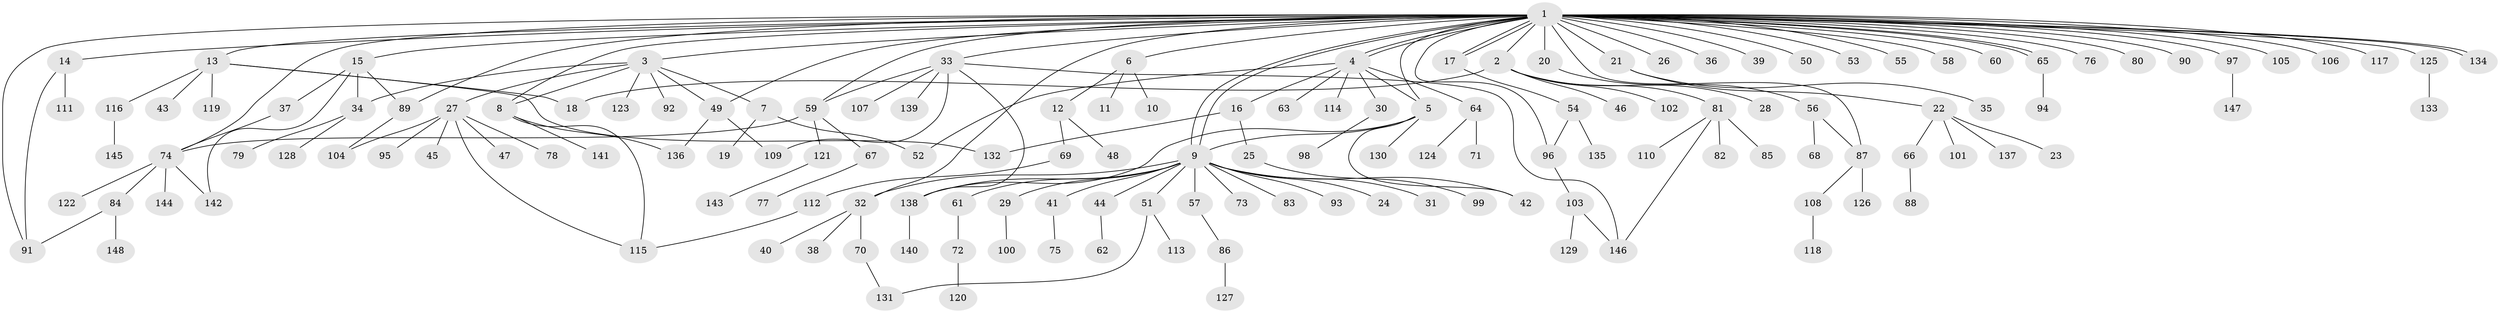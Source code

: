 // Generated by graph-tools (version 1.1) at 2025/01/03/09/25 03:01:39]
// undirected, 148 vertices, 181 edges
graph export_dot {
graph [start="1"]
  node [color=gray90,style=filled];
  1;
  2;
  3;
  4;
  5;
  6;
  7;
  8;
  9;
  10;
  11;
  12;
  13;
  14;
  15;
  16;
  17;
  18;
  19;
  20;
  21;
  22;
  23;
  24;
  25;
  26;
  27;
  28;
  29;
  30;
  31;
  32;
  33;
  34;
  35;
  36;
  37;
  38;
  39;
  40;
  41;
  42;
  43;
  44;
  45;
  46;
  47;
  48;
  49;
  50;
  51;
  52;
  53;
  54;
  55;
  56;
  57;
  58;
  59;
  60;
  61;
  62;
  63;
  64;
  65;
  66;
  67;
  68;
  69;
  70;
  71;
  72;
  73;
  74;
  75;
  76;
  77;
  78;
  79;
  80;
  81;
  82;
  83;
  84;
  85;
  86;
  87;
  88;
  89;
  90;
  91;
  92;
  93;
  94;
  95;
  96;
  97;
  98;
  99;
  100;
  101;
  102;
  103;
  104;
  105;
  106;
  107;
  108;
  109;
  110;
  111;
  112;
  113;
  114;
  115;
  116;
  117;
  118;
  119;
  120;
  121;
  122;
  123;
  124;
  125;
  126;
  127;
  128;
  129;
  130;
  131;
  132;
  133;
  134;
  135;
  136;
  137;
  138;
  139;
  140;
  141;
  142;
  143;
  144;
  145;
  146;
  147;
  148;
  1 -- 2;
  1 -- 3;
  1 -- 4;
  1 -- 4;
  1 -- 5;
  1 -- 6;
  1 -- 8;
  1 -- 9;
  1 -- 9;
  1 -- 13;
  1 -- 14;
  1 -- 15;
  1 -- 17;
  1 -- 17;
  1 -- 20;
  1 -- 21;
  1 -- 26;
  1 -- 32;
  1 -- 33;
  1 -- 36;
  1 -- 39;
  1 -- 49;
  1 -- 50;
  1 -- 53;
  1 -- 55;
  1 -- 58;
  1 -- 59;
  1 -- 60;
  1 -- 65;
  1 -- 65;
  1 -- 74;
  1 -- 76;
  1 -- 80;
  1 -- 87;
  1 -- 89;
  1 -- 90;
  1 -- 91;
  1 -- 96;
  1 -- 97;
  1 -- 105;
  1 -- 106;
  1 -- 117;
  1 -- 125;
  1 -- 134;
  1 -- 134;
  2 -- 18;
  2 -- 28;
  2 -- 46;
  2 -- 81;
  2 -- 102;
  3 -- 7;
  3 -- 8;
  3 -- 27;
  3 -- 34;
  3 -- 49;
  3 -- 92;
  3 -- 123;
  4 -- 5;
  4 -- 16;
  4 -- 30;
  4 -- 52;
  4 -- 63;
  4 -- 64;
  4 -- 114;
  5 -- 9;
  5 -- 42;
  5 -- 130;
  5 -- 138;
  6 -- 10;
  6 -- 11;
  6 -- 12;
  7 -- 19;
  7 -- 52;
  8 -- 115;
  8 -- 136;
  8 -- 141;
  9 -- 24;
  9 -- 29;
  9 -- 31;
  9 -- 32;
  9 -- 41;
  9 -- 42;
  9 -- 44;
  9 -- 51;
  9 -- 57;
  9 -- 61;
  9 -- 73;
  9 -- 83;
  9 -- 93;
  9 -- 138;
  12 -- 48;
  12 -- 69;
  13 -- 18;
  13 -- 43;
  13 -- 116;
  13 -- 119;
  13 -- 132;
  14 -- 91;
  14 -- 111;
  15 -- 34;
  15 -- 37;
  15 -- 89;
  15 -- 142;
  16 -- 25;
  16 -- 132;
  17 -- 54;
  20 -- 56;
  21 -- 22;
  21 -- 35;
  22 -- 23;
  22 -- 66;
  22 -- 101;
  22 -- 137;
  25 -- 99;
  27 -- 45;
  27 -- 47;
  27 -- 78;
  27 -- 95;
  27 -- 104;
  27 -- 115;
  29 -- 100;
  30 -- 98;
  32 -- 38;
  32 -- 40;
  32 -- 70;
  33 -- 59;
  33 -- 107;
  33 -- 109;
  33 -- 138;
  33 -- 139;
  33 -- 146;
  34 -- 79;
  34 -- 128;
  37 -- 74;
  41 -- 75;
  44 -- 62;
  49 -- 109;
  49 -- 136;
  51 -- 113;
  51 -- 131;
  54 -- 96;
  54 -- 135;
  56 -- 68;
  56 -- 87;
  57 -- 86;
  59 -- 67;
  59 -- 74;
  59 -- 121;
  61 -- 72;
  64 -- 71;
  64 -- 124;
  65 -- 94;
  66 -- 88;
  67 -- 77;
  69 -- 112;
  70 -- 131;
  72 -- 120;
  74 -- 84;
  74 -- 122;
  74 -- 142;
  74 -- 144;
  81 -- 82;
  81 -- 85;
  81 -- 110;
  81 -- 146;
  84 -- 91;
  84 -- 148;
  86 -- 127;
  87 -- 108;
  87 -- 126;
  89 -- 104;
  96 -- 103;
  97 -- 147;
  103 -- 129;
  103 -- 146;
  108 -- 118;
  112 -- 115;
  116 -- 145;
  121 -- 143;
  125 -- 133;
  138 -- 140;
}
